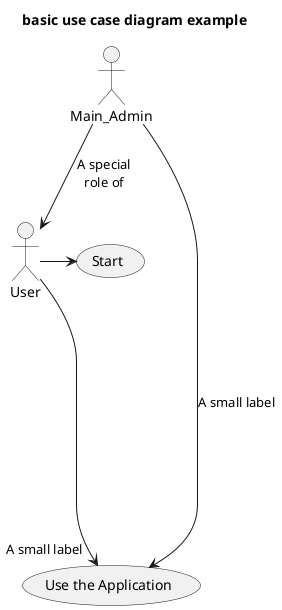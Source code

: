 @startuml

title basic use case diagram example

:User: as u
:Main_Admin: as ma
(Start) as st
(Use the Application) as use

ma --> u : A special\nrole of

u -->"A small label" use
ma ------> use : A small label

u -> st

@enduml